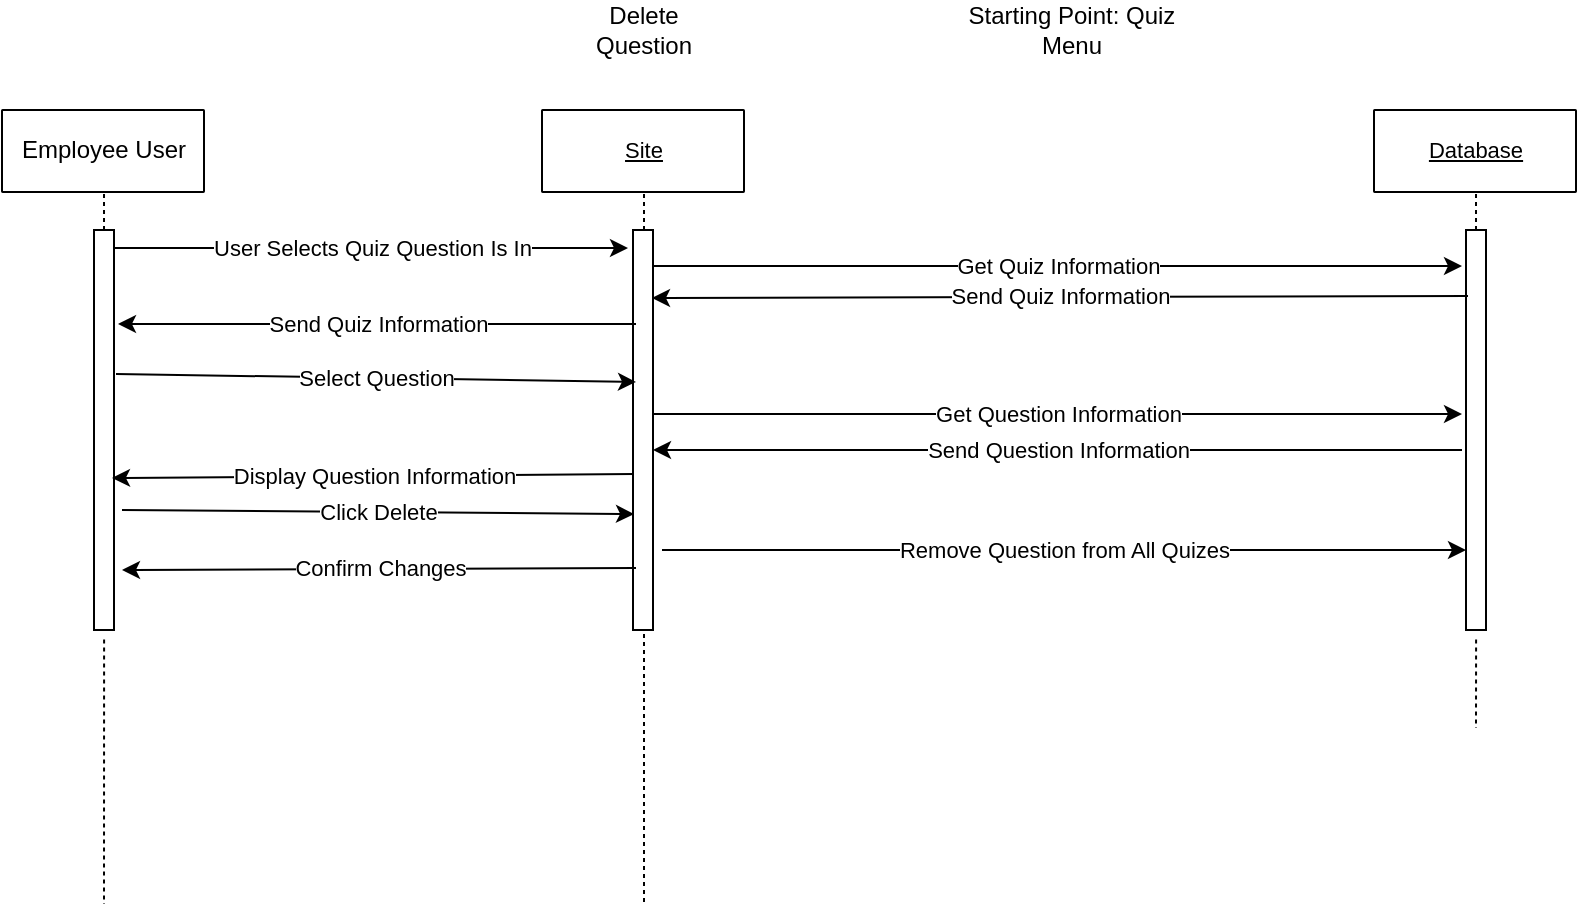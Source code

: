 <mxfile version="12.2.6" type="device" pages="1"><diagram id="z3GykfxEeM_3-pgF7mjN" name="Page-1"><mxGraphModel dx="1102" dy="601" grid="1" gridSize="10" guides="1" tooltips="1" connect="1" arrows="1" fold="1" page="1" pageScale="1" pageWidth="850" pageHeight="1100" math="0" shadow="0"><root><mxCell id="0"/><mxCell id="1" parent="0"/><mxCell id="WGgRwCxHu7iBe9GPnQNk-1" style="vsdxID=3;fillColor=none;gradientColor=none;strokeColor=none;spacingTop=-3;spacingBottom=-3;spacingLeft=-3;spacingRight=-3;labelBackgroundColor=none;rounded=0;html=1;whiteSpace=wrap;" parent="1" vertex="1"><mxGeometry x="40" y="60" width="101" height="41" as="geometry"/></mxCell><mxCell id="WGgRwCxHu7iBe9GPnQNk-2" style="vsdxID=4;fillColor=#ffffff;gradientColor=none;shape=stencil(pZFLDsIwDERP4y1yEiEOUMoFOEFEDLEISZWG7+lJaypVFSvY2TPPsjUG0/TedgQa+5LTme7sigezBa05espcagWmBdMcU6ZTTtfopO9sJTWOCjmZUQOt0ebDnl8kGq6M2qzFkMlLug0bHx9frOdEo7A7YQPHGavwH3rqv8I/o8sbajFGI6FxCJLs3F9GWSV5g2nf);strokeColor=#000000;spacingTop=-3;spacingBottom=-3;spacingLeft=-3;spacingRight=-3;labelBackgroundColor=none;rounded=1;html=1;whiteSpace=wrap;" parent="WGgRwCxHu7iBe9GPnQNk-1" vertex="1"><mxGeometry width="101" height="41" as="geometry"/></mxCell><mxCell id="WGgRwCxHu7iBe9GPnQNk-3" value="Employee User" style="text;vsdxID=3;fillColor=none;gradientColor=none;strokeColor=none;spacingTop=-3;spacingBottom=-3;spacingLeft=-3;spacingRight=-3;labelBackgroundColor=none;rounded=0;html=1;whiteSpace=wrap;verticalAlign=middle;align=center;;html=1;" parent="WGgRwCxHu7iBe9GPnQNk-1" vertex="1"><mxGeometry y="-0.48" width="101.6" height="41.91" as="geometry"/></mxCell><mxCell id="WGgRwCxHu7iBe9GPnQNk-4" style="vsdxID=5;fillColor=none;gradientColor=none;strokeColor=none;spacingTop=-3;spacingBottom=-3;spacingLeft=-3;spacingRight=-3;labelBackgroundColor=none;rounded=0;html=1;whiteSpace=wrap;" parent="1" vertex="1"><mxGeometry x="310" y="60" width="101" height="41" as="geometry"/></mxCell><mxCell id="WGgRwCxHu7iBe9GPnQNk-5" style="vsdxID=6;fillColor=#ffffff;gradientColor=none;shape=stencil(pZFLDsIwDERP4y1yEiEOUMoFOEFEDLEISZWG7+lJaypVFSvY2TPPsjUG0/TedgQa+5LTme7sigezBa05espcagWmBdMcU6ZTTtfopO9sJTWOCjmZUQOt0ebDnl8kGq6M2qzFkMlLug0bHx9frOdEo7A7YQPHGavwH3rqv8I/o8sbajFGI6FxCJLs3F9GWSV5g2nf);strokeColor=#000000;spacingTop=-3;spacingBottom=-3;spacingLeft=-3;spacingRight=-3;labelBackgroundColor=none;rounded=1;html=1;whiteSpace=wrap;" parent="WGgRwCxHu7iBe9GPnQNk-4" vertex="1"><mxGeometry width="101" height="41" as="geometry"/></mxCell><mxCell id="WGgRwCxHu7iBe9GPnQNk-6" value="&lt;p style=&quot;align:center;margin-left:0;margin-right:0;margin-top:0px;margin-bottom:0px;text-indent:0;valign:middle;direction:ltr;&quot;&gt;&lt;font style=&quot;font-size:11px;font-family:Arial;color:#000000;direction:ltr;letter-spacing:0px;line-height:100%;opacity:1&quot;&gt;&lt;u&gt;Site&lt;/u&gt;&lt;/font&gt;&lt;/p&gt;" style="text;vsdxID=5;fillColor=none;gradientColor=none;strokeColor=none;spacingTop=-3;spacingBottom=-3;spacingLeft=-3;spacingRight=-3;labelBackgroundColor=none;rounded=0;html=1;whiteSpace=wrap;verticalAlign=middle;align=center;;html=1;" parent="WGgRwCxHu7iBe9GPnQNk-4" vertex="1"><mxGeometry y="-0.48" width="101.6" height="41.91" as="geometry"/></mxCell><mxCell id="WGgRwCxHu7iBe9GPnQNk-7" style="vsdxID=7;fillColor=none;gradientColor=none;strokeColor=none;spacingTop=-3;spacingBottom=-3;spacingLeft=-3;spacingRight=-3;labelBackgroundColor=none;rounded=0;html=1;whiteSpace=wrap;" parent="1" vertex="1"><mxGeometry x="726" y="60" width="101" height="41" as="geometry"/></mxCell><mxCell id="WGgRwCxHu7iBe9GPnQNk-8" style="vsdxID=8;fillColor=#ffffff;gradientColor=none;shape=stencil(pZFLDsIwDERP4y1yEiEOUMoFOEFEDLEISZWG7+lJaypVFSvY2TPPsjUG0/TedgQa+5LTme7sigezBa05espcagWmBdMcU6ZTTtfopO9sJTWOCjmZUQOt0ebDnl8kGq6M2qzFkMlLug0bHx9frOdEo7A7YQPHGavwH3rqv8I/o8sbajFGI6FxCJLs3F9GWSV5g2nf);strokeColor=#000000;spacingTop=-3;spacingBottom=-3;spacingLeft=-3;spacingRight=-3;labelBackgroundColor=none;rounded=1;html=1;whiteSpace=wrap;" parent="WGgRwCxHu7iBe9GPnQNk-7" vertex="1"><mxGeometry width="101" height="41" as="geometry"/></mxCell><mxCell id="WGgRwCxHu7iBe9GPnQNk-9" value="&lt;p style=&quot;align:center;margin-left:0;margin-right:0;margin-top:0px;margin-bottom:0px;text-indent:0;valign:middle;direction:ltr;&quot;&gt;&lt;font style=&quot;font-size:11px;font-family:Arial;color:#000000;direction:ltr;letter-spacing:0px;line-height:100%;opacity:1&quot;&gt;&lt;u&gt;Database&lt;/u&gt;&lt;/font&gt;&lt;/p&gt;" style="text;vsdxID=7;fillColor=none;gradientColor=none;strokeColor=none;spacingTop=-3;spacingBottom=-3;spacingLeft=-3;spacingRight=-3;labelBackgroundColor=none;rounded=0;html=1;whiteSpace=wrap;verticalAlign=middle;align=center;;html=1;" parent="WGgRwCxHu7iBe9GPnQNk-7" vertex="1"><mxGeometry y="-0.48" width="101.6" height="41.91" as="geometry"/></mxCell><mxCell id="WGgRwCxHu7iBe9GPnQNk-10" style="vsdxID=10;edgeStyle=none;dashed=1;dashPattern=2.00 2.00;startArrow=none;endArrow=none;startSize=5;endSize=5;strokeColor=#000000;spacingTop=-3;spacingBottom=-3;spacingLeft=-3;spacingRight=-3;verticalAlign=middle;html=1;labelBackgroundColor=none;rounded=0;" parent="1" edge="1"><mxGeometry relative="1" as="geometry"><mxPoint as="offset"/><Array as="points"/><mxPoint x="361" y="102" as="sourcePoint"/><mxPoint x="361" y="457" as="targetPoint"/></mxGeometry></mxCell><mxCell id="WGgRwCxHu7iBe9GPnQNk-11" style="vsdxID=9;edgeStyle=none;dashed=1;dashPattern=2.00 2.00;startArrow=none;endArrow=none;startSize=5;endSize=5;strokeColor=#000000;spacingTop=-3;spacingBottom=-3;spacingLeft=-3;spacingRight=-3;verticalAlign=middle;html=1;labelBackgroundColor=none;rounded=0;exitX=0.505;exitY=1.024;exitDx=0;exitDy=0;exitPerimeter=0;" parent="1" source="7WifGLgx_rq-3nd_lTQ2-1" edge="1"><mxGeometry relative="1" as="geometry"><mxPoint as="offset"/><Array as="points"/><mxPoint x="91" y="457" as="targetPoint"/></mxGeometry></mxCell><mxCell id="WGgRwCxHu7iBe9GPnQNk-12" style="vsdxID=11;edgeStyle=none;dashed=1;dashPattern=2.00 2.00;startArrow=none;endArrow=none;startSize=5;endSize=5;strokeColor=#000000;spacingTop=-3;spacingBottom=-3;spacingLeft=-3;spacingRight=-3;verticalAlign=middle;html=1;labelBackgroundColor=none;rounded=0;exitX=0.505;exitY=1.024;exitDx=0;exitDy=0;exitPerimeter=0;" parent="1" source="7WifGLgx_rq-3nd_lTQ2-4" edge="1"><mxGeometry relative="1" as="geometry"><mxPoint as="offset"/><Array as="points"/><mxPoint x="777" y="369" as="targetPoint"/></mxGeometry></mxCell><mxCell id="7WifGLgx_rq-3nd_lTQ2-1" value="" style="html=1;points=[];perimeter=orthogonalPerimeter;" parent="1" vertex="1"><mxGeometry x="86" y="120" width="10" height="200" as="geometry"/></mxCell><mxCell id="7WifGLgx_rq-3nd_lTQ2-2" style="vsdxID=9;edgeStyle=none;dashed=1;dashPattern=2.00 2.00;startArrow=none;endArrow=none;startSize=5;endSize=5;strokeColor=#000000;spacingTop=-3;spacingBottom=-3;spacingLeft=-3;spacingRight=-3;verticalAlign=middle;html=1;labelBackgroundColor=none;rounded=0;exitX=0.505;exitY=1.024;exitDx=0;exitDy=0;exitPerimeter=0;" parent="1" source="WGgRwCxHu7iBe9GPnQNk-1" target="7WifGLgx_rq-3nd_lTQ2-1" edge="1"><mxGeometry relative="1" as="geometry"><mxPoint as="offset"/><Array as="points"/><mxPoint x="91" y="457" as="targetPoint"/><mxPoint x="91" y="102" as="sourcePoint"/></mxGeometry></mxCell><mxCell id="7WifGLgx_rq-3nd_lTQ2-3" value="" style="html=1;points=[];perimeter=orthogonalPerimeter;" parent="1" vertex="1"><mxGeometry x="355.5" y="120" width="10" height="200" as="geometry"/></mxCell><mxCell id="7WifGLgx_rq-3nd_lTQ2-4" value="" style="html=1;points=[];perimeter=orthogonalPerimeter;" parent="1" vertex="1"><mxGeometry x="772" y="120" width="10" height="200" as="geometry"/></mxCell><mxCell id="7WifGLgx_rq-3nd_lTQ2-5" style="vsdxID=11;edgeStyle=none;dashed=1;dashPattern=2.00 2.00;startArrow=none;endArrow=none;startSize=5;endSize=5;strokeColor=#000000;spacingTop=-3;spacingBottom=-3;spacingLeft=-3;spacingRight=-3;verticalAlign=middle;html=1;labelBackgroundColor=none;rounded=0;exitX=0.505;exitY=1.024;exitDx=0;exitDy=0;exitPerimeter=0;" parent="1" source="WGgRwCxHu7iBe9GPnQNk-7" target="7WifGLgx_rq-3nd_lTQ2-4" edge="1"><mxGeometry relative="1" as="geometry"><mxPoint as="offset"/><Array as="points"/><mxPoint x="777" y="369" as="targetPoint"/><mxPoint x="777" y="102" as="sourcePoint"/></mxGeometry></mxCell><mxCell id="ixMTu9N09jsRqR652TPs-1" value="Delete Question" style="text;html=1;strokeColor=none;fillColor=none;align=center;verticalAlign=middle;whiteSpace=wrap;rounded=0;" parent="1" vertex="1"><mxGeometry x="341" y="10" width="40" height="20" as="geometry"/></mxCell><mxCell id="ixMTu9N09jsRqR652TPs-2" value="Starting Point: Quiz Menu" style="text;html=1;strokeColor=none;fillColor=none;align=center;verticalAlign=middle;whiteSpace=wrap;rounded=0;" parent="1" vertex="1"><mxGeometry x="520" y="10" width="110" height="20" as="geometry"/></mxCell><mxCell id="ixMTu9N09jsRqR652TPs-3" value="User Selects Quiz Question Is In" style="endArrow=classic;html=1;entryX=-0.25;entryY=0.045;entryDx=0;entryDy=0;entryPerimeter=0;" parent="1" source="7WifGLgx_rq-3nd_lTQ2-1" target="7WifGLgx_rq-3nd_lTQ2-3" edge="1"><mxGeometry width="50" height="50" relative="1" as="geometry"><mxPoint x="180" y="180" as="sourcePoint"/><mxPoint x="230" y="130" as="targetPoint"/></mxGeometry></mxCell><mxCell id="ixMTu9N09jsRqR652TPs-4" value="Get Quiz Information" style="endArrow=classic;html=1;exitX=1.05;exitY=0.09;exitDx=0;exitDy=0;exitPerimeter=0;" parent="1" source="7WifGLgx_rq-3nd_lTQ2-3" edge="1"><mxGeometry width="50" height="50" relative="1" as="geometry"><mxPoint x="480" y="200" as="sourcePoint"/><mxPoint x="770" y="138" as="targetPoint"/></mxGeometry></mxCell><mxCell id="ixMTu9N09jsRqR652TPs-5" value="Send Quiz Information" style="endArrow=classic;html=1;entryX=0.95;entryY=0.17;entryDx=0;entryDy=0;entryPerimeter=0;exitX=0.1;exitY=0.165;exitDx=0;exitDy=0;exitPerimeter=0;" parent="1" source="7WifGLgx_rq-3nd_lTQ2-4" target="7WifGLgx_rq-3nd_lTQ2-3" edge="1"><mxGeometry width="50" height="50" relative="1" as="geometry"><mxPoint x="470" y="270" as="sourcePoint"/><mxPoint x="520" y="220" as="targetPoint"/></mxGeometry></mxCell><mxCell id="ixMTu9N09jsRqR652TPs-6" value="Send Quiz Information" style="endArrow=classic;html=1;entryX=1.2;entryY=0.235;entryDx=0;entryDy=0;entryPerimeter=0;" parent="1" target="7WifGLgx_rq-3nd_lTQ2-1" edge="1"><mxGeometry width="50" height="50" relative="1" as="geometry"><mxPoint x="357" y="167" as="sourcePoint"/><mxPoint x="220" y="170" as="targetPoint"/></mxGeometry></mxCell><mxCell id="ixMTu9N09jsRqR652TPs-7" value="Select Question" style="endArrow=classic;html=1;exitX=1.1;exitY=0.36;exitDx=0;exitDy=0;exitPerimeter=0;entryX=0.15;entryY=0.38;entryDx=0;entryDy=0;entryPerimeter=0;" parent="1" source="7WifGLgx_rq-3nd_lTQ2-1" target="7WifGLgx_rq-3nd_lTQ2-3" edge="1"><mxGeometry width="50" height="50" relative="1" as="geometry"><mxPoint x="160" y="230" as="sourcePoint"/><mxPoint x="210" y="180" as="targetPoint"/></mxGeometry></mxCell><mxCell id="_Mh3U_QAMKpwcjk1gb9i-1" value="Get Question Information" style="endArrow=classic;html=1;exitX=0.95;exitY=0.46;exitDx=0;exitDy=0;exitPerimeter=0;entryX=-0.2;entryY=0.46;entryDx=0;entryDy=0;entryPerimeter=0;" parent="1" source="7WifGLgx_rq-3nd_lTQ2-3" target="7WifGLgx_rq-3nd_lTQ2-4" edge="1"><mxGeometry width="50" height="50" relative="1" as="geometry"><mxPoint x="490" y="280" as="sourcePoint"/><mxPoint x="540" y="230" as="targetPoint"/></mxGeometry></mxCell><mxCell id="_Mh3U_QAMKpwcjk1gb9i-4" value="Send Question Information" style="endArrow=classic;html=1;" parent="1" target="7WifGLgx_rq-3nd_lTQ2-3" edge="1"><mxGeometry width="50" height="50" relative="1" as="geometry"><mxPoint x="770" y="230" as="sourcePoint"/><mxPoint x="530" y="230" as="targetPoint"/></mxGeometry></mxCell><mxCell id="_Mh3U_QAMKpwcjk1gb9i-6" value="Display Question Information" style="endArrow=classic;html=1;entryX=0.9;entryY=0.62;entryDx=0;entryDy=0;entryPerimeter=0;exitX=0.05;exitY=0.61;exitDx=0;exitDy=0;exitPerimeter=0;" parent="1" source="7WifGLgx_rq-3nd_lTQ2-3" target="7WifGLgx_rq-3nd_lTQ2-1" edge="1"><mxGeometry width="50" height="50" relative="1" as="geometry"><mxPoint x="230" y="280" as="sourcePoint"/><mxPoint x="280" y="230" as="targetPoint"/></mxGeometry></mxCell><mxCell id="_Mh3U_QAMKpwcjk1gb9i-7" value="Click Delete" style="endArrow=classic;html=1;exitX=1.4;exitY=0.7;exitDx=0;exitDy=0;exitPerimeter=0;entryX=0.05;entryY=0.71;entryDx=0;entryDy=0;entryPerimeter=0;" parent="1" source="7WifGLgx_rq-3nd_lTQ2-1" target="7WifGLgx_rq-3nd_lTQ2-3" edge="1"><mxGeometry width="50" height="50" relative="1" as="geometry"><mxPoint x="170" y="310" as="sourcePoint"/><mxPoint x="220" y="260" as="targetPoint"/></mxGeometry></mxCell><mxCell id="_Mh3U_QAMKpwcjk1gb9i-8" value="Remove Question from All Quizes" style="endArrow=classic;html=1;exitX=1.45;exitY=0.8;exitDx=0;exitDy=0;exitPerimeter=0;" parent="1" source="7WifGLgx_rq-3nd_lTQ2-3" target="7WifGLgx_rq-3nd_lTQ2-4" edge="1"><mxGeometry width="50" height="50" relative="1" as="geometry"><mxPoint x="480" y="320" as="sourcePoint"/><mxPoint x="530" y="270" as="targetPoint"/></mxGeometry></mxCell><mxCell id="_Mh3U_QAMKpwcjk1gb9i-9" value="Confirm Changes" style="endArrow=classic;html=1;entryX=1.4;entryY=0.85;entryDx=0;entryDy=0;entryPerimeter=0;exitX=0.15;exitY=0.845;exitDx=0;exitDy=0;exitPerimeter=0;" parent="1" source="7WifGLgx_rq-3nd_lTQ2-3" target="7WifGLgx_rq-3nd_lTQ2-1" edge="1"><mxGeometry width="50" height="50" relative="1" as="geometry"><mxPoint x="210" y="350" as="sourcePoint"/><mxPoint x="260" y="300" as="targetPoint"/></mxGeometry></mxCell></root></mxGraphModel></diagram></mxfile>